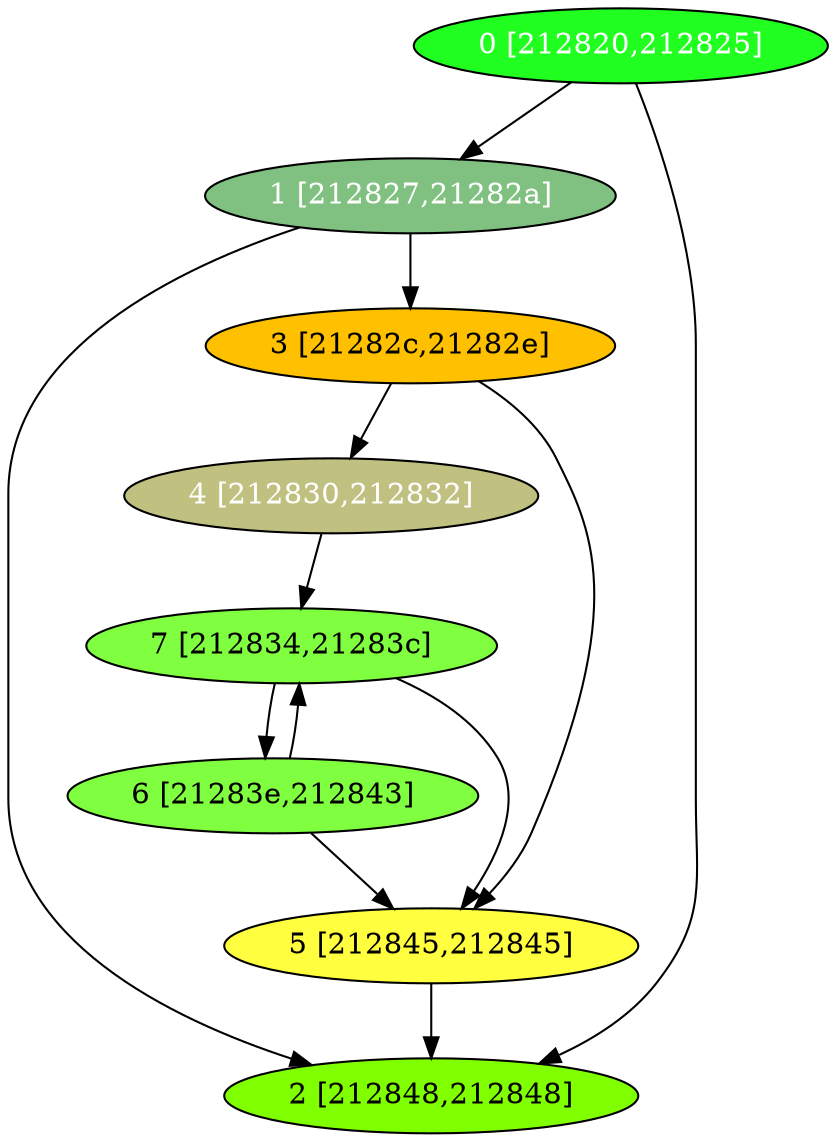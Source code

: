 diGraph libnss3{
	libnss3_0  [style=filled fillcolor="#20FF20" fontcolor="#ffffff" shape=oval label="0 [212820,212825]"]
	libnss3_1  [style=filled fillcolor="#80C080" fontcolor="#ffffff" shape=oval label="1 [212827,21282a]"]
	libnss3_2  [style=filled fillcolor="#80FF00" fontcolor="#000000" shape=oval label="2 [212848,212848]"]
	libnss3_3  [style=filled fillcolor="#FFC000" fontcolor="#000000" shape=oval label="3 [21282c,21282e]"]
	libnss3_4  [style=filled fillcolor="#C0C080" fontcolor="#ffffff" shape=oval label="4 [212830,212832]"]
	libnss3_5  [style=filled fillcolor="#FFFF40" fontcolor="#000000" shape=oval label="5 [212845,212845]"]
	libnss3_6  [style=filled fillcolor="#80FF40" fontcolor="#000000" shape=oval label="6 [21283e,212843]"]
	libnss3_7  [style=filled fillcolor="#80FF40" fontcolor="#000000" shape=oval label="7 [212834,21283c]"]

	libnss3_0 -> libnss3_1
	libnss3_0 -> libnss3_2
	libnss3_1 -> libnss3_2
	libnss3_1 -> libnss3_3
	libnss3_3 -> libnss3_4
	libnss3_3 -> libnss3_5
	libnss3_4 -> libnss3_7
	libnss3_5 -> libnss3_2
	libnss3_6 -> libnss3_5
	libnss3_6 -> libnss3_7
	libnss3_7 -> libnss3_5
	libnss3_7 -> libnss3_6
}